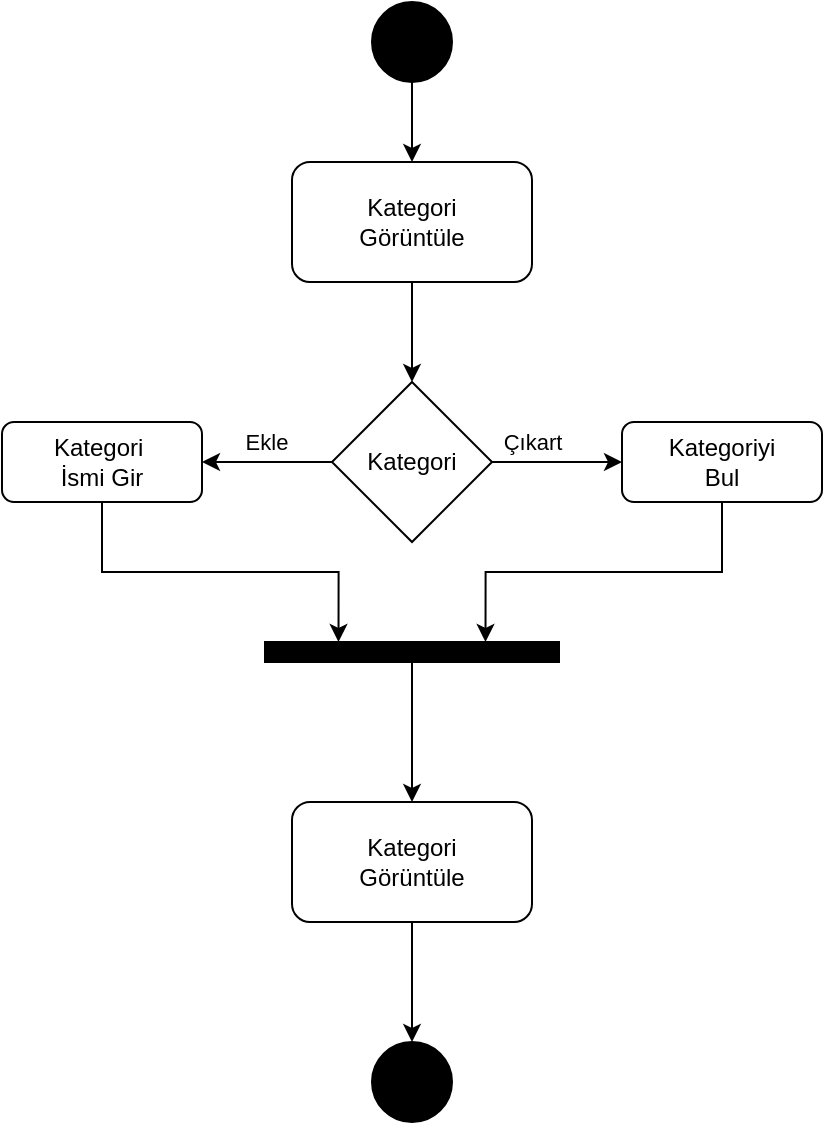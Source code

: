 <mxfile version="14.7.3" type="github">
  <diagram name="Page-1" id="0783ab3e-0a74-02c8-0abd-f7b4e66b4bec">
    <mxGraphModel dx="946" dy="645" grid="1" gridSize="10" guides="1" tooltips="1" connect="1" arrows="1" fold="1" page="1" pageScale="1" pageWidth="850" pageHeight="1100" background="none" math="0" shadow="0">
      <root>
        <mxCell id="0" />
        <mxCell id="1" parent="0" />
        <mxCell id="cfZWPFL0STr_E7eZobzo-2" style="edgeStyle=orthogonalEdgeStyle;rounded=0;orthogonalLoop=1;jettySize=auto;html=1;entryX=0.5;entryY=0;entryDx=0;entryDy=0;strokeColor=#000000;" edge="1" parent="1" source="60571a20871a0731-4" target="cfZWPFL0STr_E7eZobzo-1">
          <mxGeometry relative="1" as="geometry" />
        </mxCell>
        <mxCell id="60571a20871a0731-4" value="" style="ellipse;whiteSpace=wrap;html=1;rounded=0;shadow=0;comic=0;labelBackgroundColor=none;strokeWidth=1;fillColor=#000000;fontFamily=Verdana;fontSize=12;align=center;" parent="1" vertex="1">
          <mxGeometry x="385" y="40" width="40" height="40" as="geometry" />
        </mxCell>
        <mxCell id="cfZWPFL0STr_E7eZobzo-3" style="edgeStyle=orthogonalEdgeStyle;rounded=0;orthogonalLoop=1;jettySize=auto;html=1;exitX=0.5;exitY=1;exitDx=0;exitDy=0;strokeColor=#000000;entryX=0.5;entryY=0;entryDx=0;entryDy=0;" edge="1" parent="1" source="cfZWPFL0STr_E7eZobzo-1" target="cfZWPFL0STr_E7eZobzo-4">
          <mxGeometry relative="1" as="geometry">
            <mxPoint x="405" y="230" as="targetPoint" />
          </mxGeometry>
        </mxCell>
        <mxCell id="cfZWPFL0STr_E7eZobzo-1" value="Kategori &lt;br&gt;Görüntüle" style="rounded=1;whiteSpace=wrap;html=1;" vertex="1" parent="1">
          <mxGeometry x="345" y="120" width="120" height="60" as="geometry" />
        </mxCell>
        <mxCell id="cfZWPFL0STr_E7eZobzo-5" style="edgeStyle=orthogonalEdgeStyle;rounded=0;orthogonalLoop=1;jettySize=auto;html=1;strokeColor=#000000;" edge="1" parent="1" source="cfZWPFL0STr_E7eZobzo-4">
          <mxGeometry relative="1" as="geometry">
            <mxPoint x="510" y="270" as="targetPoint" />
          </mxGeometry>
        </mxCell>
        <mxCell id="cfZWPFL0STr_E7eZobzo-7" value="Çıkart" style="edgeLabel;html=1;align=center;verticalAlign=middle;resizable=0;points=[];" vertex="1" connectable="0" parent="cfZWPFL0STr_E7eZobzo-5">
          <mxGeometry x="-0.077" y="-1" relative="1" as="geometry">
            <mxPoint x="-10" y="-11" as="offset" />
          </mxGeometry>
        </mxCell>
        <mxCell id="cfZWPFL0STr_E7eZobzo-9" style="edgeStyle=orthogonalEdgeStyle;rounded=0;orthogonalLoop=1;jettySize=auto;html=1;exitX=0;exitY=0.5;exitDx=0;exitDy=0;entryX=1;entryY=0.5;entryDx=0;entryDy=0;strokeColor=#000000;" edge="1" parent="1" source="cfZWPFL0STr_E7eZobzo-4" target="cfZWPFL0STr_E7eZobzo-8">
          <mxGeometry relative="1" as="geometry" />
        </mxCell>
        <mxCell id="cfZWPFL0STr_E7eZobzo-12" value="Ekle" style="edgeLabel;html=1;align=center;verticalAlign=middle;resizable=0;points=[];" vertex="1" connectable="0" parent="cfZWPFL0STr_E7eZobzo-9">
          <mxGeometry x="-0.385" y="-4" relative="1" as="geometry">
            <mxPoint x="-13" y="-6" as="offset" />
          </mxGeometry>
        </mxCell>
        <mxCell id="cfZWPFL0STr_E7eZobzo-4" value="Kategori" style="rhombus;whiteSpace=wrap;html=1;" vertex="1" parent="1">
          <mxGeometry x="365" y="230" width="80" height="80" as="geometry" />
        </mxCell>
        <mxCell id="cfZWPFL0STr_E7eZobzo-11" style="edgeStyle=orthogonalEdgeStyle;rounded=0;orthogonalLoop=1;jettySize=auto;html=1;exitX=0.5;exitY=1;exitDx=0;exitDy=0;strokeColor=#000000;entryX=0.75;entryY=0;entryDx=0;entryDy=0;" edge="1" parent="1" source="cfZWPFL0STr_E7eZobzo-6" target="cfZWPFL0STr_E7eZobzo-10">
          <mxGeometry relative="1" as="geometry">
            <mxPoint x="440" y="360" as="targetPoint" />
          </mxGeometry>
        </mxCell>
        <mxCell id="cfZWPFL0STr_E7eZobzo-6" value="Kategoriyi&lt;br&gt;Bul" style="rounded=1;whiteSpace=wrap;html=1;" vertex="1" parent="1">
          <mxGeometry x="510" y="250" width="100" height="40" as="geometry" />
        </mxCell>
        <mxCell id="cfZWPFL0STr_E7eZobzo-13" style="edgeStyle=orthogonalEdgeStyle;rounded=0;orthogonalLoop=1;jettySize=auto;html=1;exitX=0.5;exitY=1;exitDx=0;exitDy=0;strokeColor=#000000;entryX=0.25;entryY=0;entryDx=0;entryDy=0;" edge="1" parent="1" source="cfZWPFL0STr_E7eZobzo-8" target="cfZWPFL0STr_E7eZobzo-10">
          <mxGeometry relative="1" as="geometry">
            <mxPoint x="300" y="320" as="targetPoint" />
          </mxGeometry>
        </mxCell>
        <mxCell id="cfZWPFL0STr_E7eZobzo-8" value="Kategori&amp;nbsp;&lt;br&gt;İsmi Gir" style="rounded=1;whiteSpace=wrap;html=1;" vertex="1" parent="1">
          <mxGeometry x="200" y="250" width="100" height="40" as="geometry" />
        </mxCell>
        <mxCell id="cfZWPFL0STr_E7eZobzo-15" style="edgeStyle=orthogonalEdgeStyle;rounded=0;orthogonalLoop=1;jettySize=auto;html=1;exitX=0.5;exitY=1;exitDx=0;exitDy=0;strokeColor=#000000;" edge="1" parent="1" source="cfZWPFL0STr_E7eZobzo-10" target="cfZWPFL0STr_E7eZobzo-14">
          <mxGeometry relative="1" as="geometry" />
        </mxCell>
        <mxCell id="cfZWPFL0STr_E7eZobzo-10" value="" style="whiteSpace=wrap;html=1;rounded=0;shadow=0;comic=0;labelBackgroundColor=none;strokeWidth=1;fontFamily=Verdana;fontSize=12;align=center;rotation=0;fillColor=#000000;" vertex="1" parent="1">
          <mxGeometry x="331.5" y="360" width="147" height="10" as="geometry" />
        </mxCell>
        <mxCell id="cfZWPFL0STr_E7eZobzo-17" style="edgeStyle=orthogonalEdgeStyle;rounded=0;orthogonalLoop=1;jettySize=auto;html=1;exitX=0.5;exitY=1;exitDx=0;exitDy=0;entryX=0.5;entryY=0;entryDx=0;entryDy=0;strokeColor=#000000;" edge="1" parent="1" source="cfZWPFL0STr_E7eZobzo-14" target="cfZWPFL0STr_E7eZobzo-16">
          <mxGeometry relative="1" as="geometry" />
        </mxCell>
        <mxCell id="cfZWPFL0STr_E7eZobzo-14" value="Kategori &lt;br&gt;Görüntüle" style="rounded=1;whiteSpace=wrap;html=1;" vertex="1" parent="1">
          <mxGeometry x="345" y="440" width="120" height="60" as="geometry" />
        </mxCell>
        <mxCell id="cfZWPFL0STr_E7eZobzo-16" value="" style="ellipse;whiteSpace=wrap;html=1;rounded=0;shadow=0;comic=0;labelBackgroundColor=none;strokeWidth=1;fillColor=#000000;fontFamily=Verdana;fontSize=12;align=center;" vertex="1" parent="1">
          <mxGeometry x="385" y="560" width="40" height="40" as="geometry" />
        </mxCell>
      </root>
    </mxGraphModel>
  </diagram>
</mxfile>
